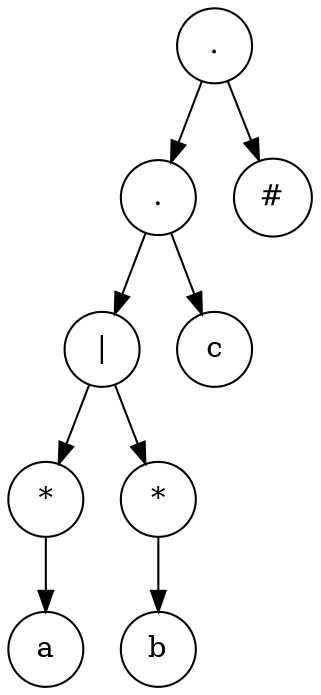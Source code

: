 // resultado
digraph treeDFADirect {
	graph [rankdir=TB]
	3162970088176 [label="." shape=circle]
	3162970087120 [label="." shape=circle]
	3162970089280 [label="|" shape=circle]
	3162970087312 [label="*" shape=circle]
	3162970087264 [label=a shape=circle]
	3162970087312 -> 3162970087264
	3162970089280 -> 3162970087312
	3162970089376 [label="*" shape=circle]
	3162970087504 [label=b shape=circle]
	3162970089376 -> 3162970087504
	3162970089280 -> 3162970089376
	3162970087120 -> 3162970089280
	3162970089328 [label=c shape=circle]
	3162970087120 -> 3162970089328
	3162970088176 -> 3162970087120
	3162970086976 [label="#" shape=circle]
	3162970088176 -> 3162970086976
}
